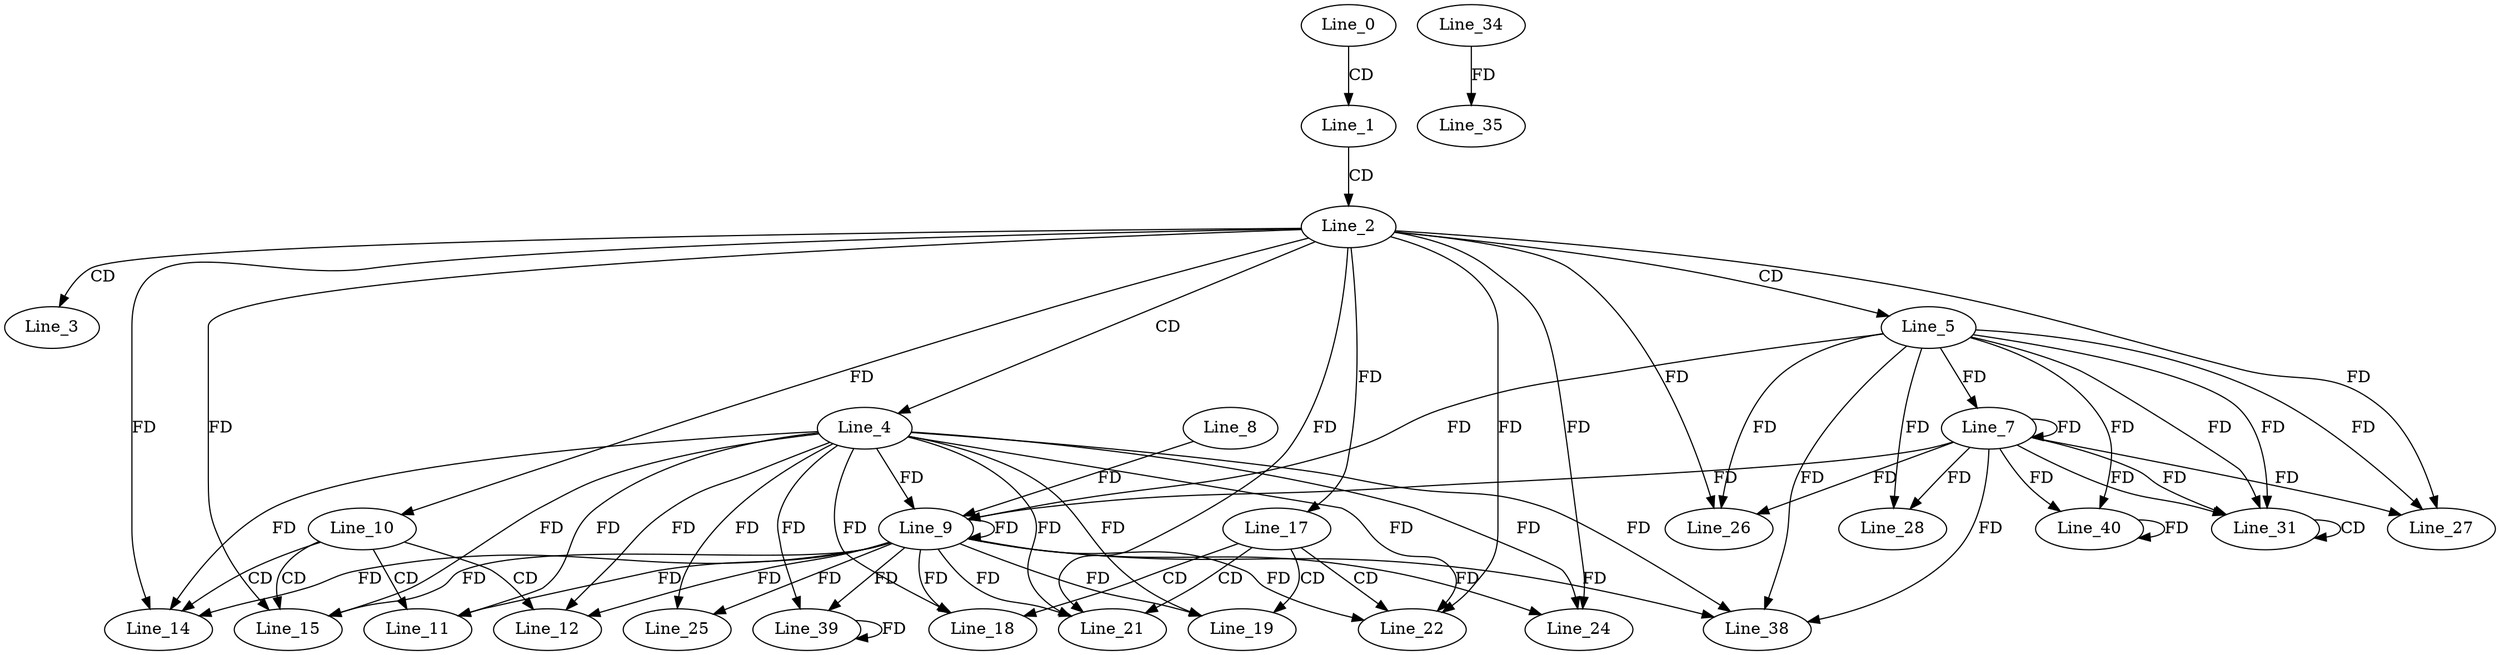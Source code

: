 digraph G {
  Line_0;
  Line_1;
  Line_2;
  Line_3;
  Line_4;
  Line_5;
  Line_7;
  Line_7;
  Line_9;
  Line_9;
  Line_8;
  Line_10;
  Line_10;
  Line_11;
  Line_12;
  Line_14;
  Line_14;
  Line_15;
  Line_15;
  Line_17;
  Line_17;
  Line_18;
  Line_19;
  Line_21;
  Line_21;
  Line_22;
  Line_22;
  Line_24;
  Line_24;
  Line_25;
  Line_26;
  Line_27;
  Line_27;
  Line_27;
  Line_28;
  Line_31;
  Line_31;
  Line_34;
  Line_35;
  Line_38;
  Line_39;
  Line_40;
  Line_0 -> Line_1 [ label="CD" ];
  Line_1 -> Line_2 [ label="CD" ];
  Line_2 -> Line_3 [ label="CD" ];
  Line_2 -> Line_4 [ label="CD" ];
  Line_2 -> Line_5 [ label="CD" ];
  Line_5 -> Line_7 [ label="FD" ];
  Line_7 -> Line_7 [ label="FD" ];
  Line_4 -> Line_9 [ label="FD" ];
  Line_9 -> Line_9 [ label="FD" ];
  Line_5 -> Line_9 [ label="FD" ];
  Line_7 -> Line_9 [ label="FD" ];
  Line_8 -> Line_9 [ label="FD" ];
  Line_2 -> Line_10 [ label="FD" ];
  Line_10 -> Line_11 [ label="CD" ];
  Line_4 -> Line_11 [ label="FD" ];
  Line_9 -> Line_11 [ label="FD" ];
  Line_10 -> Line_12 [ label="CD" ];
  Line_4 -> Line_12 [ label="FD" ];
  Line_9 -> Line_12 [ label="FD" ];
  Line_10 -> Line_14 [ label="CD" ];
  Line_4 -> Line_14 [ label="FD" ];
  Line_9 -> Line_14 [ label="FD" ];
  Line_2 -> Line_14 [ label="FD" ];
  Line_10 -> Line_15 [ label="CD" ];
  Line_4 -> Line_15 [ label="FD" ];
  Line_9 -> Line_15 [ label="FD" ];
  Line_2 -> Line_15 [ label="FD" ];
  Line_2 -> Line_17 [ label="FD" ];
  Line_17 -> Line_18 [ label="CD" ];
  Line_4 -> Line_18 [ label="FD" ];
  Line_9 -> Line_18 [ label="FD" ];
  Line_17 -> Line_19 [ label="CD" ];
  Line_4 -> Line_19 [ label="FD" ];
  Line_9 -> Line_19 [ label="FD" ];
  Line_17 -> Line_21 [ label="CD" ];
  Line_4 -> Line_21 [ label="FD" ];
  Line_9 -> Line_21 [ label="FD" ];
  Line_2 -> Line_21 [ label="FD" ];
  Line_17 -> Line_22 [ label="CD" ];
  Line_4 -> Line_22 [ label="FD" ];
  Line_9 -> Line_22 [ label="FD" ];
  Line_2 -> Line_22 [ label="FD" ];
  Line_4 -> Line_24 [ label="FD" ];
  Line_9 -> Line_24 [ label="FD" ];
  Line_2 -> Line_24 [ label="FD" ];
  Line_4 -> Line_25 [ label="FD" ];
  Line_9 -> Line_25 [ label="FD" ];
  Line_5 -> Line_26 [ label="FD" ];
  Line_7 -> Line_26 [ label="FD" ];
  Line_2 -> Line_26 [ label="FD" ];
  Line_5 -> Line_27 [ label="FD" ];
  Line_7 -> Line_27 [ label="FD" ];
  Line_2 -> Line_27 [ label="FD" ];
  Line_5 -> Line_28 [ label="FD" ];
  Line_7 -> Line_28 [ label="FD" ];
  Line_5 -> Line_31 [ label="FD" ];
  Line_7 -> Line_31 [ label="FD" ];
  Line_31 -> Line_31 [ label="CD" ];
  Line_5 -> Line_31 [ label="FD" ];
  Line_7 -> Line_31 [ label="FD" ];
  Line_34 -> Line_35 [ label="FD" ];
  Line_5 -> Line_38 [ label="FD" ];
  Line_7 -> Line_38 [ label="FD" ];
  Line_4 -> Line_38 [ label="FD" ];
  Line_9 -> Line_38 [ label="FD" ];
  Line_4 -> Line_39 [ label="FD" ];
  Line_9 -> Line_39 [ label="FD" ];
  Line_39 -> Line_39 [ label="FD" ];
  Line_5 -> Line_40 [ label="FD" ];
  Line_7 -> Line_40 [ label="FD" ];
  Line_40 -> Line_40 [ label="FD" ];
}
